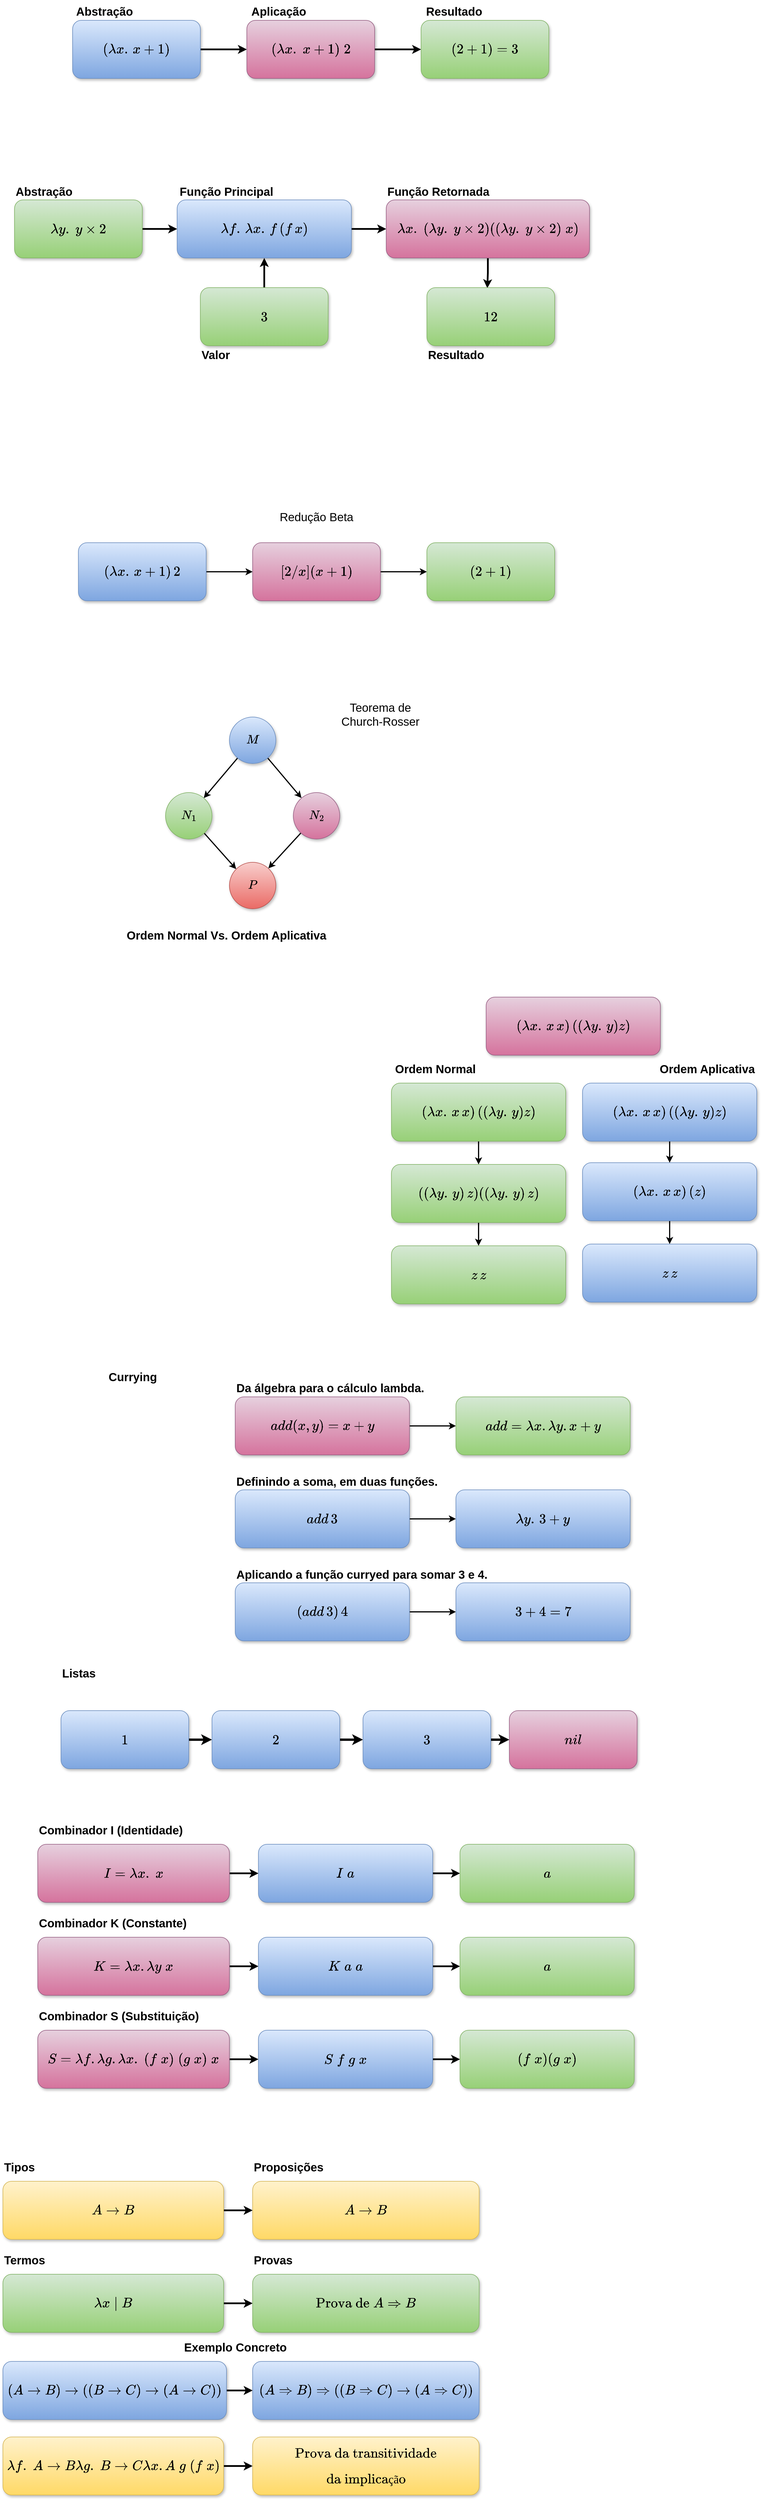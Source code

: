 <mxfile version="20.7.4" type="device"><diagram id="qgiNqNdzXcfMqAi6pYOr" name="Página-1"><mxGraphModel dx="1404" dy="4154" grid="1" gridSize="10" guides="1" tooltips="1" connect="1" arrows="1" fold="1" page="1" pageScale="1" pageWidth="4681" pageHeight="3300" math="1" shadow="0"><root><mxCell id="0"/><mxCell id="1" parent="0"/><mxCell id="WUv4wEgesSpQ-Bh_16tJ-5" style="rounded=0;orthogonalLoop=1;jettySize=auto;html=1;strokeWidth=2;" parent="1" source="WUv4wEgesSpQ-Bh_16tJ-1" target="WUv4wEgesSpQ-Bh_16tJ-3" edge="1"><mxGeometry relative="1" as="geometry"/></mxCell><mxCell id="WUv4wEgesSpQ-Bh_16tJ-6" style="edgeStyle=none;rounded=0;orthogonalLoop=1;jettySize=auto;html=1;strokeWidth=2;" parent="1" source="WUv4wEgesSpQ-Bh_16tJ-1" target="WUv4wEgesSpQ-Bh_16tJ-2" edge="1"><mxGeometry relative="1" as="geometry"/></mxCell><mxCell id="WUv4wEgesSpQ-Bh_16tJ-1" value="$$M$$" style="ellipse;whiteSpace=wrap;html=1;aspect=fixed;fontSize=18;shadow=1;fillColor=#dae8fc;gradientColor=#7ea6e0;strokeColor=#6c8ebf;" parent="1" vertex="1"><mxGeometry x="550" y="430" width="80" height="80" as="geometry"/></mxCell><mxCell id="WUv4wEgesSpQ-Bh_16tJ-7" style="edgeStyle=none;rounded=0;orthogonalLoop=1;jettySize=auto;html=1;entryX=0;entryY=0;entryDx=0;entryDy=0;strokeWidth=2;" parent="1" source="WUv4wEgesSpQ-Bh_16tJ-2" target="WUv4wEgesSpQ-Bh_16tJ-4" edge="1"><mxGeometry relative="1" as="geometry"/></mxCell><mxCell id="WUv4wEgesSpQ-Bh_16tJ-2" value="$$N_1$$" style="ellipse;whiteSpace=wrap;html=1;aspect=fixed;fontSize=18;shadow=1;fillColor=#d5e8d4;gradientColor=#97d077;strokeColor=#82b366;" parent="1" vertex="1"><mxGeometry x="440" y="560" width="80" height="80" as="geometry"/></mxCell><mxCell id="WUv4wEgesSpQ-Bh_16tJ-8" style="edgeStyle=none;rounded=0;orthogonalLoop=1;jettySize=auto;html=1;strokeWidth=2;" parent="1" source="WUv4wEgesSpQ-Bh_16tJ-3" target="WUv4wEgesSpQ-Bh_16tJ-4" edge="1"><mxGeometry relative="1" as="geometry"/></mxCell><mxCell id="WUv4wEgesSpQ-Bh_16tJ-3" value="$$N_2$$" style="ellipse;whiteSpace=wrap;html=1;aspect=fixed;fontSize=18;shadow=1;fillColor=#e6d0de;gradientColor=#d5739d;strokeColor=#996185;" parent="1" vertex="1"><mxGeometry x="660" y="560" width="80" height="80" as="geometry"/></mxCell><mxCell id="WUv4wEgesSpQ-Bh_16tJ-4" value="$$P$$" style="ellipse;whiteSpace=wrap;html=1;aspect=fixed;fontSize=18;shadow=1;fillColor=#f8cecc;gradientColor=#ea6b66;strokeColor=#b85450;" parent="1" vertex="1"><mxGeometry x="550" y="680" width="80" height="80" as="geometry"/></mxCell><mxCell id="WUv4wEgesSpQ-Bh_16tJ-12" style="edgeStyle=none;rounded=0;orthogonalLoop=1;jettySize=auto;html=1;strokeWidth=2;fontSize=20;" parent="1" source="WUv4wEgesSpQ-Bh_16tJ-9" target="WUv4wEgesSpQ-Bh_16tJ-10" edge="1"><mxGeometry relative="1" as="geometry"/></mxCell><mxCell id="WUv4wEgesSpQ-Bh_16tJ-9" value="$$(\lambda x. \, x+1)\,2$$" style="rounded=1;whiteSpace=wrap;html=1;shadow=1;fontSize=20;fillColor=#dae8fc;gradientColor=#7ea6e0;strokeColor=#6c8ebf;" parent="1" vertex="1"><mxGeometry x="290" y="130" width="220" height="100" as="geometry"/></mxCell><mxCell id="WUv4wEgesSpQ-Bh_16tJ-13" style="edgeStyle=none;rounded=0;orthogonalLoop=1;jettySize=auto;html=1;strokeWidth=2;fontSize=20;" parent="1" source="WUv4wEgesSpQ-Bh_16tJ-10" target="WUv4wEgesSpQ-Bh_16tJ-11" edge="1"><mxGeometry relative="1" as="geometry"/></mxCell><mxCell id="WUv4wEgesSpQ-Bh_16tJ-10" value="$$[2/x](x+1)$$" style="rounded=1;whiteSpace=wrap;html=1;shadow=1;fontSize=20;fillColor=#e6d0de;gradientColor=#d5739d;strokeColor=#996185;" parent="1" vertex="1"><mxGeometry x="590" y="130" width="220" height="100" as="geometry"/></mxCell><mxCell id="WUv4wEgesSpQ-Bh_16tJ-11" value="$$(2+1)$$" style="rounded=1;whiteSpace=wrap;html=1;shadow=1;fontSize=20;fillColor=#d5e8d4;gradientColor=#97d077;strokeColor=#82b366;" parent="1" vertex="1"><mxGeometry x="890" y="130" width="220" height="100" as="geometry"/></mxCell><mxCell id="WUv4wEgesSpQ-Bh_16tJ-14" value="Redução Beta" style="text;html=1;strokeColor=none;fillColor=none;align=center;verticalAlign=middle;whiteSpace=wrap;rounded=0;shadow=1;fontSize=20;" parent="1" vertex="1"><mxGeometry x="620" y="70" width="160" height="30" as="geometry"/></mxCell><mxCell id="WUv4wEgesSpQ-Bh_16tJ-15" value="Teorema de Church-Rosser" style="text;html=1;strokeColor=none;fillColor=none;align=center;verticalAlign=middle;whiteSpace=wrap;rounded=0;shadow=1;fontSize=20;" parent="1" vertex="1"><mxGeometry x="730" y="410" width="160" height="30" as="geometry"/></mxCell><mxCell id="WUv4wEgesSpQ-Bh_16tJ-16" value="Ordem Normal Vs. Ordem Aplicativa" style="text;html=1;strokeColor=none;fillColor=none;align=center;verticalAlign=middle;whiteSpace=wrap;rounded=0;shadow=1;fontSize=20;fontStyle=1" parent="1" vertex="1"><mxGeometry x="250" y="790" width="590" height="30" as="geometry"/></mxCell><mxCell id="WUv4wEgesSpQ-Bh_16tJ-18" value="$$(\lambda x.\, x \, x)\, ((\lambda y. \, y) z)$$" style="rounded=1;whiteSpace=wrap;html=1;shadow=1;fontSize=20;fillColor=#e6d0de;gradientColor=#d5739d;strokeColor=#996185;" parent="1" vertex="1"><mxGeometry x="992" y="912" width="300" height="100" as="geometry"/></mxCell><mxCell id="WUv4wEgesSpQ-Bh_16tJ-22" style="edgeStyle=none;rounded=0;orthogonalLoop=1;jettySize=auto;html=1;entryX=0.5;entryY=0;entryDx=0;entryDy=0;strokeWidth=2;fontSize=20;" parent="1" source="WUv4wEgesSpQ-Bh_16tJ-19" target="WUv4wEgesSpQ-Bh_16tJ-20" edge="1"><mxGeometry relative="1" as="geometry"/></mxCell><mxCell id="WUv4wEgesSpQ-Bh_16tJ-19" value="$$(\lambda x.\, x \, x)\, ((\lambda y. \, y) z)$$" style="rounded=1;whiteSpace=wrap;html=1;shadow=1;fontSize=20;fillColor=#d5e8d4;gradientColor=#97d077;strokeColor=#82b366;" parent="1" vertex="1"><mxGeometry x="829" y="1060" width="300" height="100" as="geometry"/></mxCell><mxCell id="WUv4wEgesSpQ-Bh_16tJ-23" style="edgeStyle=none;rounded=0;orthogonalLoop=1;jettySize=auto;html=1;entryX=0.5;entryY=0;entryDx=0;entryDy=0;strokeWidth=2;fontSize=20;" parent="1" source="WUv4wEgesSpQ-Bh_16tJ-20" target="WUv4wEgesSpQ-Bh_16tJ-21" edge="1"><mxGeometry relative="1" as="geometry"/></mxCell><mxCell id="WUv4wEgesSpQ-Bh_16tJ-20" value="$$((\lambda y. \, y)\, z)((\lambda y. \, y)\, z)$$" style="rounded=1;whiteSpace=wrap;html=1;shadow=1;fontSize=20;fillColor=#d5e8d4;gradientColor=#97d077;strokeColor=#82b366;" parent="1" vertex="1"><mxGeometry x="829" y="1200" width="300" height="100" as="geometry"/></mxCell><mxCell id="WUv4wEgesSpQ-Bh_16tJ-21" value="$$z\, z$$" style="rounded=1;whiteSpace=wrap;html=1;shadow=1;fontSize=20;fillColor=#d5e8d4;gradientColor=#97d077;strokeColor=#82b366;" parent="1" vertex="1"><mxGeometry x="829" y="1340" width="300" height="100" as="geometry"/></mxCell><mxCell id="WUv4wEgesSpQ-Bh_16tJ-24" style="edgeStyle=none;rounded=0;orthogonalLoop=1;jettySize=auto;html=1;entryX=0.5;entryY=0;entryDx=0;entryDy=0;strokeWidth=2;fontSize=20;fillColor=#dae8fc;gradientColor=#7ea6e0;strokeColor=#030405;" parent="1" source="WUv4wEgesSpQ-Bh_16tJ-25" target="WUv4wEgesSpQ-Bh_16tJ-26" edge="1"><mxGeometry relative="1" as="geometry"/></mxCell><mxCell id="WUv4wEgesSpQ-Bh_16tJ-25" value="$$(\lambda x.\, x \, x)\, (z)$$" style="rounded=1;whiteSpace=wrap;html=1;shadow=1;fontSize=20;fillColor=#dae8fc;gradientColor=#7ea6e0;strokeColor=#6c8ebf;" parent="1" vertex="1"><mxGeometry x="1158" y="1197" width="300" height="100" as="geometry"/></mxCell><mxCell id="WUv4wEgesSpQ-Bh_16tJ-26" value="$$z \, z$$" style="rounded=1;whiteSpace=wrap;html=1;shadow=1;fontSize=20;fillColor=#dae8fc;gradientColor=#7ea6e0;strokeColor=#6c8ebf;" parent="1" vertex="1"><mxGeometry x="1158" y="1337" width="300" height="100" as="geometry"/></mxCell><mxCell id="WUv4wEgesSpQ-Bh_16tJ-27" value="Ordem Normal&amp;nbsp; &amp;nbsp; &amp;nbsp; &amp;nbsp; &amp;nbsp; &amp;nbsp; &amp;nbsp; &amp;nbsp; &amp;nbsp; &amp;nbsp; &amp;nbsp; &amp;nbsp; &amp;nbsp; &amp;nbsp; &amp;nbsp; &amp;nbsp; &amp;nbsp; &amp;nbsp; &amp;nbsp; &amp;nbsp; &amp;nbsp; &amp;nbsp; &amp;nbsp; &amp;nbsp; &amp;nbsp; &amp;nbsp; &amp;nbsp; &amp;nbsp; &amp;nbsp;Ordem Aplicativa" style="text;html=1;strokeColor=none;fillColor=none;align=center;verticalAlign=middle;whiteSpace=wrap;rounded=0;shadow=1;fontSize=20;fontStyle=1" parent="1" vertex="1"><mxGeometry x="830" y="1020" width="630" height="30" as="geometry"/></mxCell><mxCell id="Rb-wdNeRy4pWtMxxGqHr-2" style="edgeStyle=orthogonalEdgeStyle;rounded=0;orthogonalLoop=1;jettySize=auto;html=1;entryX=0.5;entryY=0;entryDx=0;entryDy=0;strokeWidth=2;" parent="1" source="Rb-wdNeRy4pWtMxxGqHr-1" target="WUv4wEgesSpQ-Bh_16tJ-25" edge="1"><mxGeometry relative="1" as="geometry"/></mxCell><mxCell id="Rb-wdNeRy4pWtMxxGqHr-1" value="$$(\lambda x.\, x \, x)\, ((\lambda y. \, y) z)$$" style="rounded=1;whiteSpace=wrap;html=1;shadow=1;fontSize=20;fillColor=#dae8fc;gradientColor=#7ea6e0;strokeColor=#6c8ebf;" parent="1" vertex="1"><mxGeometry x="1158" y="1060" width="300" height="100" as="geometry"/></mxCell><mxCell id="Rb-wdNeRy4pWtMxxGqHr-12" style="edgeStyle=orthogonalEdgeStyle;rounded=0;orthogonalLoop=1;jettySize=auto;html=1;entryX=0;entryY=0.5;entryDx=0;entryDy=0;strokeWidth=2;" parent="1" source="Rb-wdNeRy4pWtMxxGqHr-3" target="Rb-wdNeRy4pWtMxxGqHr-7" edge="1"><mxGeometry relative="1" as="geometry"/></mxCell><mxCell id="Rb-wdNeRy4pWtMxxGqHr-3" value="$$add(x,y) = x+y$$" style="rounded=1;whiteSpace=wrap;html=1;shadow=1;fontSize=20;fillColor=#e6d0de;gradientColor=#d5739d;strokeColor=#996185;" parent="1" vertex="1"><mxGeometry x="560" y="1600" width="300" height="100" as="geometry"/></mxCell><mxCell id="Rb-wdNeRy4pWtMxxGqHr-7" value="$$add = \lambda x. \lambda y. x+y$$" style="rounded=1;whiteSpace=wrap;html=1;shadow=1;fontSize=20;fillColor=#d5e8d4;gradientColor=#97d077;strokeColor=#82b366;" parent="1" vertex="1"><mxGeometry x="940" y="1600" width="300" height="100" as="geometry"/></mxCell><mxCell id="Rb-wdNeRy4pWtMxxGqHr-13" style="edgeStyle=orthogonalEdgeStyle;rounded=0;orthogonalLoop=1;jettySize=auto;html=1;entryX=0;entryY=0.5;entryDx=0;entryDy=0;strokeWidth=2;" parent="1" source="Rb-wdNeRy4pWtMxxGqHr-8" target="Rb-wdNeRy4pWtMxxGqHr-9" edge="1"><mxGeometry relative="1" as="geometry"/></mxCell><mxCell id="Rb-wdNeRy4pWtMxxGqHr-8" value="$$add\, 3$$" style="rounded=1;whiteSpace=wrap;html=1;shadow=1;fontSize=20;fillColor=#dae8fc;gradientColor=#7ea6e0;strokeColor=#6c8ebf;" parent="1" vertex="1"><mxGeometry x="560" y="1760" width="300" height="100" as="geometry"/></mxCell><mxCell id="Rb-wdNeRy4pWtMxxGqHr-9" value="$$\lambda y. \, 3+y$$" style="rounded=1;whiteSpace=wrap;html=1;shadow=1;fontSize=20;fillColor=#dae8fc;gradientColor=#7ea6e0;strokeColor=#6c8ebf;" parent="1" vertex="1"><mxGeometry x="940" y="1760" width="300" height="100" as="geometry"/></mxCell><mxCell id="Rb-wdNeRy4pWtMxxGqHr-15" style="edgeStyle=none;rounded=0;orthogonalLoop=1;jettySize=auto;html=1;entryX=0;entryY=0.5;entryDx=0;entryDy=0;strokeWidth=2;" parent="1" source="Rb-wdNeRy4pWtMxxGqHr-10" target="Rb-wdNeRy4pWtMxxGqHr-11" edge="1"><mxGeometry relative="1" as="geometry"/></mxCell><mxCell id="Rb-wdNeRy4pWtMxxGqHr-10" value="$$(add \, 3)\, 4$$" style="rounded=1;whiteSpace=wrap;html=1;shadow=1;fontSize=20;fillColor=#dae8fc;gradientColor=#7ea6e0;strokeColor=#6c8ebf;" parent="1" vertex="1"><mxGeometry x="560" y="1920" width="300" height="100" as="geometry"/></mxCell><mxCell id="Rb-wdNeRy4pWtMxxGqHr-11" value="$$3+4=7$$" style="rounded=1;whiteSpace=wrap;html=1;shadow=1;fontSize=20;fillColor=#dae8fc;gradientColor=#7ea6e0;strokeColor=#6c8ebf;" parent="1" vertex="1"><mxGeometry x="940" y="1920" width="300" height="100" as="geometry"/></mxCell><mxCell id="Rb-wdNeRy4pWtMxxGqHr-16" value="Currying" style="text;html=1;strokeColor=none;fillColor=none;align=left;verticalAlign=middle;whiteSpace=wrap;rounded=0;shadow=1;fontSize=20;fontStyle=1" parent="1" vertex="1"><mxGeometry x="340" y="1550" width="120" height="30" as="geometry"/></mxCell><mxCell id="Rb-wdNeRy4pWtMxxGqHr-17" value="Da álgebra para o cálculo lambda." style="text;html=1;strokeColor=none;fillColor=none;align=left;verticalAlign=middle;whiteSpace=wrap;rounded=0;shadow=1;fontSize=20;fontStyle=1" parent="1" vertex="1"><mxGeometry x="560" y="1569" width="670" height="30" as="geometry"/></mxCell><mxCell id="Rb-wdNeRy4pWtMxxGqHr-18" value="Definindo a soma, em duas funções." style="text;html=1;strokeColor=none;fillColor=none;align=left;verticalAlign=middle;whiteSpace=wrap;rounded=0;shadow=1;fontSize=20;fontStyle=1" parent="1" vertex="1"><mxGeometry x="560" y="1730" width="670" height="30" as="geometry"/></mxCell><mxCell id="Rb-wdNeRy4pWtMxxGqHr-19" value="Aplicando a função curryed para somar 3 e 4." style="text;html=1;strokeColor=none;fillColor=none;align=left;verticalAlign=middle;whiteSpace=wrap;rounded=0;shadow=1;fontSize=20;fontStyle=1" parent="1" vertex="1"><mxGeometry x="560" y="1890" width="670" height="30" as="geometry"/></mxCell><mxCell id="TxIhedVZDSwkrXSAaSkA-1" value="Listas" style="text;html=1;strokeColor=none;fillColor=none;align=left;verticalAlign=middle;whiteSpace=wrap;rounded=0;shadow=1;fontSize=20;fontStyle=1" parent="1" vertex="1"><mxGeometry x="260" y="2060" width="120" height="30" as="geometry"/></mxCell><mxCell id="TxIhedVZDSwkrXSAaSkA-6" style="edgeStyle=orthogonalEdgeStyle;rounded=0;orthogonalLoop=1;jettySize=auto;html=1;entryX=0;entryY=0.5;entryDx=0;entryDy=0;strokeWidth=4;" parent="1" source="TxIhedVZDSwkrXSAaSkA-2" target="TxIhedVZDSwkrXSAaSkA-3" edge="1"><mxGeometry relative="1" as="geometry"/></mxCell><mxCell id="TxIhedVZDSwkrXSAaSkA-2" value="$$1$$" style="rounded=1;whiteSpace=wrap;html=1;shadow=1;fontSize=20;fillColor=#dae8fc;gradientColor=#7ea6e0;strokeColor=#6c8ebf;" parent="1" vertex="1"><mxGeometry x="260" y="2140" width="220" height="100" as="geometry"/></mxCell><mxCell id="TxIhedVZDSwkrXSAaSkA-8" style="edgeStyle=orthogonalEdgeStyle;rounded=0;orthogonalLoop=1;jettySize=auto;html=1;entryX=0;entryY=0.5;entryDx=0;entryDy=0;strokeWidth=4;" parent="1" source="TxIhedVZDSwkrXSAaSkA-3" target="TxIhedVZDSwkrXSAaSkA-4" edge="1"><mxGeometry relative="1" as="geometry"/></mxCell><mxCell id="TxIhedVZDSwkrXSAaSkA-3" value="$$2$$" style="rounded=1;whiteSpace=wrap;html=1;shadow=1;fontSize=20;fillColor=#dae8fc;gradientColor=#7ea6e0;strokeColor=#6c8ebf;" parent="1" vertex="1"><mxGeometry x="520" y="2140" width="220" height="100" as="geometry"/></mxCell><mxCell id="TxIhedVZDSwkrXSAaSkA-9" style="edgeStyle=orthogonalEdgeStyle;rounded=0;orthogonalLoop=1;jettySize=auto;html=1;entryX=0;entryY=0.5;entryDx=0;entryDy=0;strokeWidth=4;" parent="1" source="TxIhedVZDSwkrXSAaSkA-4" target="TxIhedVZDSwkrXSAaSkA-5" edge="1"><mxGeometry relative="1" as="geometry"/></mxCell><mxCell id="TxIhedVZDSwkrXSAaSkA-4" value="$$3$$" style="rounded=1;whiteSpace=wrap;html=1;shadow=1;fontSize=20;fillColor=#dae8fc;gradientColor=#7ea6e0;strokeColor=#6c8ebf;" parent="1" vertex="1"><mxGeometry x="780" y="2140" width="220" height="100" as="geometry"/></mxCell><mxCell id="TxIhedVZDSwkrXSAaSkA-5" value="$$nil$$" style="rounded=1;whiteSpace=wrap;html=1;shadow=1;fontSize=20;fillColor=#e6d0de;gradientColor=#d5739d;strokeColor=#996185;" parent="1" vertex="1"><mxGeometry x="1032" y="2140" width="220" height="100" as="geometry"/></mxCell><mxCell id="tJRZnh6NvvX3QgPAalBA-1" value="Combinador I (Identidade)" style="text;html=1;strokeColor=none;fillColor=none;align=left;verticalAlign=middle;whiteSpace=wrap;rounded=0;shadow=1;fontSize=20;fontStyle=1" vertex="1" parent="1"><mxGeometry x="220" y="2330" width="300" height="30" as="geometry"/></mxCell><mxCell id="tJRZnh6NvvX3QgPAalBA-6" style="edgeStyle=orthogonalEdgeStyle;rounded=0;orthogonalLoop=1;jettySize=auto;html=1;entryX=0;entryY=0.5;entryDx=0;entryDy=0;strokeWidth=3;" edge="1" parent="1" source="tJRZnh6NvvX3QgPAalBA-2" target="tJRZnh6NvvX3QgPAalBA-5"><mxGeometry relative="1" as="geometry"/></mxCell><mxCell id="tJRZnh6NvvX3QgPAalBA-2" value="$$I=\lambda x. \;x$$" style="rounded=1;whiteSpace=wrap;html=1;shadow=1;fontSize=20;fillColor=#e6d0de;gradientColor=#d5739d;strokeColor=#996185;" vertex="1" parent="1"><mxGeometry x="220" y="2370" width="330" height="100" as="geometry"/></mxCell><mxCell id="tJRZnh6NvvX3QgPAalBA-3" value="$$a$$" style="rounded=1;whiteSpace=wrap;html=1;shadow=1;fontSize=20;fillColor=#d5e8d4;gradientColor=#97d077;strokeColor=#82b366;" vertex="1" parent="1"><mxGeometry x="947" y="2370" width="300" height="100" as="geometry"/></mxCell><mxCell id="tJRZnh6NvvX3QgPAalBA-7" style="edgeStyle=orthogonalEdgeStyle;rounded=0;orthogonalLoop=1;jettySize=auto;html=1;entryX=0;entryY=0.5;entryDx=0;entryDy=0;strokeWidth=3;" edge="1" parent="1" source="tJRZnh6NvvX3QgPAalBA-5" target="tJRZnh6NvvX3QgPAalBA-3"><mxGeometry relative="1" as="geometry"/></mxCell><mxCell id="tJRZnh6NvvX3QgPAalBA-5" value="$$I \; a$$" style="rounded=1;whiteSpace=wrap;html=1;shadow=1;fontSize=20;fillColor=#dae8fc;gradientColor=#7ea6e0;strokeColor=#6c8ebf;" vertex="1" parent="1"><mxGeometry x="600" y="2370" width="300" height="100" as="geometry"/></mxCell><mxCell id="tJRZnh6NvvX3QgPAalBA-8" value="Combinador K (Constante)" style="text;html=1;strokeColor=none;fillColor=none;align=left;verticalAlign=middle;whiteSpace=wrap;rounded=0;shadow=1;fontSize=20;fontStyle=1" vertex="1" parent="1"><mxGeometry x="220" y="2490" width="300" height="30" as="geometry"/></mxCell><mxCell id="tJRZnh6NvvX3QgPAalBA-12" style="edgeStyle=orthogonalEdgeStyle;rounded=0;orthogonalLoop=1;jettySize=auto;html=1;entryX=0;entryY=0.5;entryDx=0;entryDy=0;strokeWidth=3;" edge="1" parent="1" source="tJRZnh6NvvX3QgPAalBA-9" target="tJRZnh6NvvX3QgPAalBA-11"><mxGeometry relative="1" as="geometry"/></mxCell><mxCell id="tJRZnh6NvvX3QgPAalBA-9" value="$$K=\lambda x. \lambda y \;x$$" style="rounded=1;whiteSpace=wrap;html=1;shadow=1;fontSize=20;fillColor=#e6d0de;gradientColor=#d5739d;strokeColor=#996185;" vertex="1" parent="1"><mxGeometry x="220" y="2530" width="330" height="100" as="geometry"/></mxCell><mxCell id="tJRZnh6NvvX3QgPAalBA-10" value="$$a$$" style="rounded=1;whiteSpace=wrap;html=1;shadow=1;fontSize=20;fillColor=#d5e8d4;gradientColor=#97d077;strokeColor=#82b366;" vertex="1" parent="1"><mxGeometry x="947" y="2530" width="300" height="100" as="geometry"/></mxCell><mxCell id="tJRZnh6NvvX3QgPAalBA-13" style="edgeStyle=orthogonalEdgeStyle;rounded=0;orthogonalLoop=1;jettySize=auto;html=1;entryX=0;entryY=0.5;entryDx=0;entryDy=0;strokeWidth=3;" edge="1" parent="1" source="tJRZnh6NvvX3QgPAalBA-11" target="tJRZnh6NvvX3QgPAalBA-10"><mxGeometry relative="1" as="geometry"/></mxCell><mxCell id="tJRZnh6NvvX3QgPAalBA-11" value="$$K \; a \; a&lt;br&gt;$$" style="rounded=1;whiteSpace=wrap;html=1;shadow=1;fontSize=20;fillColor=#dae8fc;gradientColor=#7ea6e0;strokeColor=#6c8ebf;" vertex="1" parent="1"><mxGeometry x="600" y="2530" width="300" height="100" as="geometry"/></mxCell><mxCell id="tJRZnh6NvvX3QgPAalBA-14" value="Combinador S (Substituição)" style="text;html=1;strokeColor=none;fillColor=none;align=left;verticalAlign=middle;whiteSpace=wrap;rounded=0;shadow=1;fontSize=20;fontStyle=1" vertex="1" parent="1"><mxGeometry x="220" y="2650" width="300" height="30" as="geometry"/></mxCell><mxCell id="tJRZnh6NvvX3QgPAalBA-15" style="edgeStyle=orthogonalEdgeStyle;rounded=0;orthogonalLoop=1;jettySize=auto;html=1;entryX=0;entryY=0.5;entryDx=0;entryDy=0;strokeWidth=3;" edge="1" parent="1" source="tJRZnh6NvvX3QgPAalBA-16" target="tJRZnh6NvvX3QgPAalBA-19"><mxGeometry relative="1" as="geometry"/></mxCell><mxCell id="tJRZnh6NvvX3QgPAalBA-16" value="$$S=\lambda f. \lambda g. \lambda x.\;&amp;nbsp;&lt;br&gt;(f\;x)\;&lt;br&gt;(g\;x) \;x$$" style="rounded=1;whiteSpace=wrap;html=1;shadow=1;fontSize=20;fillColor=#e6d0de;gradientColor=#d5739d;strokeColor=#996185;" vertex="1" parent="1"><mxGeometry x="220" y="2690" width="330" height="100" as="geometry"/></mxCell><mxCell id="tJRZnh6NvvX3QgPAalBA-17" value="$$(f\;x)(g\;x)$$" style="rounded=1;whiteSpace=wrap;html=1;shadow=1;fontSize=20;fillColor=#d5e8d4;gradientColor=#97d077;strokeColor=#82b366;" vertex="1" parent="1"><mxGeometry x="947" y="2690" width="300" height="100" as="geometry"/></mxCell><mxCell id="tJRZnh6NvvX3QgPAalBA-18" style="edgeStyle=orthogonalEdgeStyle;rounded=0;orthogonalLoop=1;jettySize=auto;html=1;entryX=0;entryY=0.5;entryDx=0;entryDy=0;strokeWidth=3;" edge="1" parent="1" source="tJRZnh6NvvX3QgPAalBA-19" target="tJRZnh6NvvX3QgPAalBA-17"><mxGeometry relative="1" as="geometry"/></mxCell><mxCell id="tJRZnh6NvvX3QgPAalBA-19" value="$$S\; f \; g \; x$$" style="rounded=1;whiteSpace=wrap;html=1;shadow=1;fontSize=20;fillColor=#dae8fc;gradientColor=#7ea6e0;strokeColor=#6c8ebf;" vertex="1" parent="1"><mxGeometry x="600" y="2690" width="300" height="100" as="geometry"/></mxCell><mxCell id="tJRZnh6NvvX3QgPAalBA-21" value="Tipos" style="text;html=1;strokeColor=none;fillColor=none;align=left;verticalAlign=middle;whiteSpace=wrap;rounded=0;shadow=1;fontSize=20;fontStyle=1" vertex="1" parent="1"><mxGeometry x="160" y="2910" width="280" height="30" as="geometry"/></mxCell><mxCell id="tJRZnh6NvvX3QgPAalBA-25" style="edgeStyle=orthogonalEdgeStyle;rounded=0;orthogonalLoop=1;jettySize=auto;html=1;entryX=0;entryY=0.5;entryDx=0;entryDy=0;strokeWidth=3;" edge="1" parent="1" source="tJRZnh6NvvX3QgPAalBA-22" target="tJRZnh6NvvX3QgPAalBA-23"><mxGeometry relative="1" as="geometry"/></mxCell><mxCell id="tJRZnh6NvvX3QgPAalBA-22" value="$$A\to B$$" style="rounded=1;whiteSpace=wrap;html=1;shadow=1;fontSize=20;fillColor=#fff2cc;gradientColor=#ffd966;strokeColor=#d6b656;" vertex="1" parent="1"><mxGeometry x="160" y="2950" width="380" height="100" as="geometry"/></mxCell><mxCell id="tJRZnh6NvvX3QgPAalBA-23" value="$$A\to B$$" style="rounded=1;whiteSpace=wrap;html=1;shadow=1;fontSize=20;fillColor=#fff2cc;gradientColor=#ffd966;strokeColor=#d6b656;" vertex="1" parent="1"><mxGeometry x="590" y="2950" width="390" height="100" as="geometry"/></mxCell><mxCell id="tJRZnh6NvvX3QgPAalBA-24" value="Proposições" style="text;html=1;strokeColor=none;fillColor=none;align=left;verticalAlign=middle;whiteSpace=wrap;rounded=0;shadow=1;fontSize=20;fontStyle=1" vertex="1" parent="1"><mxGeometry x="590" y="2910" width="280" height="30" as="geometry"/></mxCell><mxCell id="tJRZnh6NvvX3QgPAalBA-26" value="Termos" style="text;html=1;strokeColor=none;fillColor=none;align=left;verticalAlign=middle;whiteSpace=wrap;rounded=0;shadow=1;fontSize=20;fontStyle=1" vertex="1" parent="1"><mxGeometry x="160" y="3070" width="280" height="30" as="geometry"/></mxCell><mxCell id="tJRZnh6NvvX3QgPAalBA-27" style="edgeStyle=orthogonalEdgeStyle;rounded=0;orthogonalLoop=1;jettySize=auto;html=1;entryX=0;entryY=0.5;entryDx=0;entryDy=0;strokeWidth=3;" edge="1" parent="1" source="tJRZnh6NvvX3QgPAalBA-28" target="tJRZnh6NvvX3QgPAalBA-29"><mxGeometry relative="1" as="geometry"/></mxCell><mxCell id="tJRZnh6NvvX3QgPAalBA-28" value="$$\lambda x \;|\;B$$" style="rounded=1;whiteSpace=wrap;html=1;shadow=1;fontSize=20;fillColor=#d5e8d4;gradientColor=#97d077;strokeColor=#82b366;" vertex="1" parent="1"><mxGeometry x="160" y="3110" width="380" height="100" as="geometry"/></mxCell><mxCell id="tJRZnh6NvvX3QgPAalBA-29" value="$$\text{Prova de} \;A\Rightarrow B$$" style="rounded=1;whiteSpace=wrap;html=1;shadow=1;fontSize=20;fillColor=#d5e8d4;gradientColor=#97d077;strokeColor=#82b366;" vertex="1" parent="1"><mxGeometry x="590" y="3110" width="390" height="100" as="geometry"/></mxCell><mxCell id="tJRZnh6NvvX3QgPAalBA-30" value="Provas" style="text;html=1;strokeColor=none;fillColor=none;align=left;verticalAlign=middle;whiteSpace=wrap;rounded=0;shadow=1;fontSize=20;fontStyle=1" vertex="1" parent="1"><mxGeometry x="590" y="3070" width="280" height="30" as="geometry"/></mxCell><mxCell id="tJRZnh6NvvX3QgPAalBA-33" style="edgeStyle=orthogonalEdgeStyle;rounded=0;orthogonalLoop=1;jettySize=auto;html=1;entryX=0;entryY=0.5;entryDx=0;entryDy=0;strokeWidth=3;" edge="1" parent="1" source="tJRZnh6NvvX3QgPAalBA-31" target="tJRZnh6NvvX3QgPAalBA-32"><mxGeometry relative="1" as="geometry"/></mxCell><mxCell id="tJRZnh6NvvX3QgPAalBA-31" value="$$(A\to B)\to ((B\to C)\to(A\to C))$$" style="rounded=1;whiteSpace=wrap;html=1;shadow=1;fontSize=20;fillColor=#dae8fc;gradientColor=#7ea6e0;strokeColor=#6c8ebf;" vertex="1" parent="1"><mxGeometry x="160" y="3260" width="385" height="100" as="geometry"/></mxCell><mxCell id="tJRZnh6NvvX3QgPAalBA-32" value="$$(A\Rightarrow B)\Rightarrow ((B\Rightarrow C)\to(A\Rightarrow C))$$" style="rounded=1;whiteSpace=wrap;html=1;shadow=1;fontSize=20;fillColor=#dae8fc;gradientColor=#7ea6e0;strokeColor=#6c8ebf;" vertex="1" parent="1"><mxGeometry x="590" y="3260" width="390" height="100" as="geometry"/></mxCell><mxCell id="tJRZnh6NvvX3QgPAalBA-34" value="Exemplo Concreto" style="text;html=1;strokeColor=none;fillColor=none;align=left;verticalAlign=middle;whiteSpace=wrap;rounded=0;shadow=1;fontSize=20;fontStyle=1" vertex="1" parent="1"><mxGeometry x="470" y="3220" width="190" height="30" as="geometry"/></mxCell><mxCell id="tJRZnh6NvvX3QgPAalBA-37" style="edgeStyle=orthogonalEdgeStyle;rounded=0;orthogonalLoop=1;jettySize=auto;html=1;entryX=0;entryY=0.5;entryDx=0;entryDy=0;strokeWidth=3;" edge="1" parent="1" source="tJRZnh6NvvX3QgPAalBA-35" target="tJRZnh6NvvX3QgPAalBA-36"><mxGeometry relative="1" as="geometry"/></mxCell><mxCell id="tJRZnh6NvvX3QgPAalBA-35" value="$$\lambda f.\;&lt;br&gt;A\to B \lambda g.\;&lt;br&gt;&amp;nbsp;B\to C \lambda x. A\;g\;(f\;x)$$" style="rounded=1;whiteSpace=wrap;html=1;shadow=1;fontSize=20;fillColor=#fff2cc;gradientColor=#ffd966;strokeColor=#d6b656;" vertex="1" parent="1"><mxGeometry x="160" y="3390" width="380" height="100" as="geometry"/></mxCell><mxCell id="tJRZnh6NvvX3QgPAalBA-36" value="$$\text{Prova da transitividade}$$ $$\text{da implicação}$$" style="rounded=1;whiteSpace=wrap;html=1;shadow=1;fontSize=20;fillColor=#fff2cc;gradientColor=#ffd966;strokeColor=#d6b656;" vertex="1" parent="1"><mxGeometry x="590" y="3390" width="390" height="100" as="geometry"/></mxCell><mxCell id="tJRZnh6NvvX3QgPAalBA-42" style="edgeStyle=orthogonalEdgeStyle;rounded=0;orthogonalLoop=1;jettySize=auto;html=1;entryX=0;entryY=0.5;entryDx=0;entryDy=0;strokeWidth=3;" edge="1" parent="1" source="tJRZnh6NvvX3QgPAalBA-38" target="tJRZnh6NvvX3QgPAalBA-39"><mxGeometry relative="1" as="geometry"/></mxCell><mxCell id="tJRZnh6NvvX3QgPAalBA-38" value="$$(\lambda x. \, x+1)$$" style="rounded=1;whiteSpace=wrap;html=1;shadow=1;fontSize=20;fillColor=#dae8fc;gradientColor=#7ea6e0;strokeColor=#6c8ebf;" vertex="1" parent="1"><mxGeometry x="280" y="-769" width="220" height="100" as="geometry"/></mxCell><mxCell id="tJRZnh6NvvX3QgPAalBA-43" style="edgeStyle=orthogonalEdgeStyle;rounded=0;orthogonalLoop=1;jettySize=auto;html=1;strokeWidth=3;" edge="1" parent="1" source="tJRZnh6NvvX3QgPAalBA-39" target="tJRZnh6NvvX3QgPAalBA-40"><mxGeometry relative="1" as="geometry"/></mxCell><mxCell id="tJRZnh6NvvX3QgPAalBA-39" value="$$(\lambda x. \; x+1)\;2$$" style="rounded=1;whiteSpace=wrap;html=1;shadow=1;fontSize=20;fillColor=#e6d0de;gradientColor=#d5739d;strokeColor=#996185;" vertex="1" parent="1"><mxGeometry x="580" y="-769" width="220" height="100" as="geometry"/></mxCell><mxCell id="tJRZnh6NvvX3QgPAalBA-40" value="$$(2+1)=3$$" style="rounded=1;whiteSpace=wrap;html=1;shadow=1;fontSize=20;fillColor=#d5e8d4;gradientColor=#97d077;strokeColor=#82b366;" vertex="1" parent="1"><mxGeometry x="880" y="-769" width="220" height="100" as="geometry"/></mxCell><mxCell id="tJRZnh6NvvX3QgPAalBA-44" value="Abstração" style="text;html=1;strokeColor=none;fillColor=none;align=center;verticalAlign=middle;whiteSpace=wrap;rounded=0;shadow=1;fontSize=20;fontStyle=1" vertex="1" parent="1"><mxGeometry x="280" y="-800" width="110" height="30" as="geometry"/></mxCell><mxCell id="tJRZnh6NvvX3QgPAalBA-45" value="Aplicação" style="text;html=1;strokeColor=none;fillColor=none;align=center;verticalAlign=middle;whiteSpace=wrap;rounded=0;shadow=1;fontSize=20;fontStyle=1" vertex="1" parent="1"><mxGeometry x="580" y="-800" width="110" height="30" as="geometry"/></mxCell><mxCell id="tJRZnh6NvvX3QgPAalBA-46" value="Resultado" style="text;html=1;strokeColor=none;fillColor=none;align=center;verticalAlign=middle;whiteSpace=wrap;rounded=0;shadow=1;fontSize=20;fontStyle=1" vertex="1" parent="1"><mxGeometry x="882" y="-800" width="110" height="30" as="geometry"/></mxCell><mxCell id="tJRZnh6NvvX3QgPAalBA-54" style="edgeStyle=orthogonalEdgeStyle;rounded=0;orthogonalLoop=1;jettySize=auto;html=1;entryX=0;entryY=0.5;entryDx=0;entryDy=0;strokeWidth=3;" edge="1" parent="1" source="tJRZnh6NvvX3QgPAalBA-48" target="tJRZnh6NvvX3QgPAalBA-53"><mxGeometry relative="1" as="geometry"/></mxCell><mxCell id="tJRZnh6NvvX3QgPAalBA-48" value="$$\lambda f.\, \lambda x. \, f\,&amp;nbsp;&lt;br&gt;(f\,&amp;nbsp;&lt;br&gt;x) $$" style="rounded=1;whiteSpace=wrap;html=1;shadow=1;fontSize=20;fillColor=#dae8fc;gradientColor=#7ea6e0;strokeColor=#6c8ebf;" vertex="1" parent="1"><mxGeometry x="460" y="-460" width="300" height="100" as="geometry"/></mxCell><mxCell id="tJRZnh6NvvX3QgPAalBA-50" style="edgeStyle=orthogonalEdgeStyle;rounded=0;orthogonalLoop=1;jettySize=auto;html=1;entryX=0;entryY=0.5;entryDx=0;entryDy=0;strokeWidth=3;" edge="1" parent="1" source="tJRZnh6NvvX3QgPAalBA-49" target="tJRZnh6NvvX3QgPAalBA-48"><mxGeometry relative="1" as="geometry"/></mxCell><mxCell id="tJRZnh6NvvX3QgPAalBA-49" value="$$\lambda y. \; y\times 2$$" style="rounded=1;whiteSpace=wrap;html=1;shadow=1;fontSize=20;fillColor=#d5e8d4;gradientColor=#97d077;strokeColor=#82b366;" vertex="1" parent="1"><mxGeometry x="180" y="-460" width="220" height="100" as="geometry"/></mxCell><mxCell id="tJRZnh6NvvX3QgPAalBA-52" style="edgeStyle=orthogonalEdgeStyle;rounded=0;orthogonalLoop=1;jettySize=auto;html=1;entryX=0.5;entryY=1;entryDx=0;entryDy=0;strokeWidth=3;" edge="1" parent="1" source="tJRZnh6NvvX3QgPAalBA-51" target="tJRZnh6NvvX3QgPAalBA-48"><mxGeometry relative="1" as="geometry"/></mxCell><mxCell id="tJRZnh6NvvX3QgPAalBA-51" value="$$3$$" style="rounded=1;whiteSpace=wrap;html=1;shadow=1;fontSize=20;fillColor=#d5e8d4;gradientColor=#97d077;strokeColor=#82b366;" vertex="1" parent="1"><mxGeometry x="500" y="-309" width="220" height="100" as="geometry"/></mxCell><mxCell id="tJRZnh6NvvX3QgPAalBA-59" style="edgeStyle=orthogonalEdgeStyle;rounded=0;orthogonalLoop=1;jettySize=auto;html=1;entryX=0.473;entryY=0.01;entryDx=0;entryDy=0;entryPerimeter=0;strokeWidth=3;" edge="1" parent="1" source="tJRZnh6NvvX3QgPAalBA-53" target="tJRZnh6NvvX3QgPAalBA-55"><mxGeometry relative="1" as="geometry"/></mxCell><mxCell id="tJRZnh6NvvX3QgPAalBA-53" value="$$\lambda x.\;(\lambda y.\;y\times 2)((\lambda y. \; y \times 2)\; x)$$" style="rounded=1;whiteSpace=wrap;html=1;shadow=1;fontSize=20;fillColor=#e6d0de;gradientColor=#d5739d;strokeColor=#996185;" vertex="1" parent="1"><mxGeometry x="820" y="-460" width="350" height="100" as="geometry"/></mxCell><mxCell id="tJRZnh6NvvX3QgPAalBA-55" value="$$12$$" style="rounded=1;whiteSpace=wrap;html=1;shadow=1;fontSize=20;fillColor=#d5e8d4;gradientColor=#97d077;strokeColor=#82b366;" vertex="1" parent="1"><mxGeometry x="890" y="-309" width="220" height="100" as="geometry"/></mxCell><mxCell id="tJRZnh6NvvX3QgPAalBA-60" value="Função Principal" style="text;html=1;strokeColor=none;fillColor=none;align=center;verticalAlign=middle;whiteSpace=wrap;rounded=0;shadow=1;fontSize=20;fontStyle=1" vertex="1" parent="1"><mxGeometry x="460" y="-490" width="170" height="30" as="geometry"/></mxCell><mxCell id="tJRZnh6NvvX3QgPAalBA-61" value="Abstração" style="text;html=1;strokeColor=none;fillColor=none;align=left;verticalAlign=middle;whiteSpace=wrap;rounded=0;shadow=1;fontSize=20;fontStyle=1" vertex="1" parent="1"><mxGeometry x="180" y="-490" width="170" height="30" as="geometry"/></mxCell><mxCell id="tJRZnh6NvvX3QgPAalBA-62" value="Função Retornada&lt;span style=&quot;color: rgba(0, 0, 0, 0); font-family: monospace; font-size: 0px; font-weight: 400;&quot;&gt;%3CmxGraphModel%3E%3Croot%3E%3CmxCell%20id%3D%220%22%2F%3E%3CmxCell%20id%3D%221%22%20parent%3D%220%22%2F%3E%3CmxCell%20id%3D%222%22%20value%3D%22Fun%C3%A7%C3%A3o%20Principal%22%20style%3D%22text%3Bhtml%3D1%3BstrokeColor%3Dnone%3BfillColor%3Dnone%3Balign%3Dcenter%3BverticalAlign%3Dmiddle%3BwhiteSpace%3Dwrap%3Brounded%3D0%3Bshadow%3D1%3BfontSize%3D20%3BfontStyle%3D1%22%20vertex%3D%221%22%20parent%3D%221%22%3E%3CmxGeometry%20x%3D%22460%22%20y%3D%22-490%22%20width%3D%22170%22%20height%3D%2230%22%20as%3D%22geometry%22%2F%3E%3C%2FmxCell%3E%3C%2Froot%3E%3C%2FmxGraphModel%3E&lt;/span&gt;" style="text;html=1;strokeColor=none;fillColor=none;align=left;verticalAlign=middle;whiteSpace=wrap;rounded=0;shadow=1;fontSize=20;fontStyle=1" vertex="1" parent="1"><mxGeometry x="820" y="-490" width="308" height="30" as="geometry"/></mxCell><mxCell id="tJRZnh6NvvX3QgPAalBA-63" value="Valor" style="text;html=1;strokeColor=none;fillColor=none;align=left;verticalAlign=middle;whiteSpace=wrap;rounded=0;shadow=1;fontSize=20;fontStyle=1" vertex="1" parent="1"><mxGeometry x="500" y="-209" width="220" height="30" as="geometry"/></mxCell><mxCell id="tJRZnh6NvvX3QgPAalBA-64" value="Resultado" style="text;html=1;strokeColor=none;fillColor=none;align=left;verticalAlign=middle;whiteSpace=wrap;rounded=0;shadow=1;fontSize=20;fontStyle=1" vertex="1" parent="1"><mxGeometry x="890" y="-209" width="220" height="30" as="geometry"/></mxCell></root></mxGraphModel></diagram></mxfile>